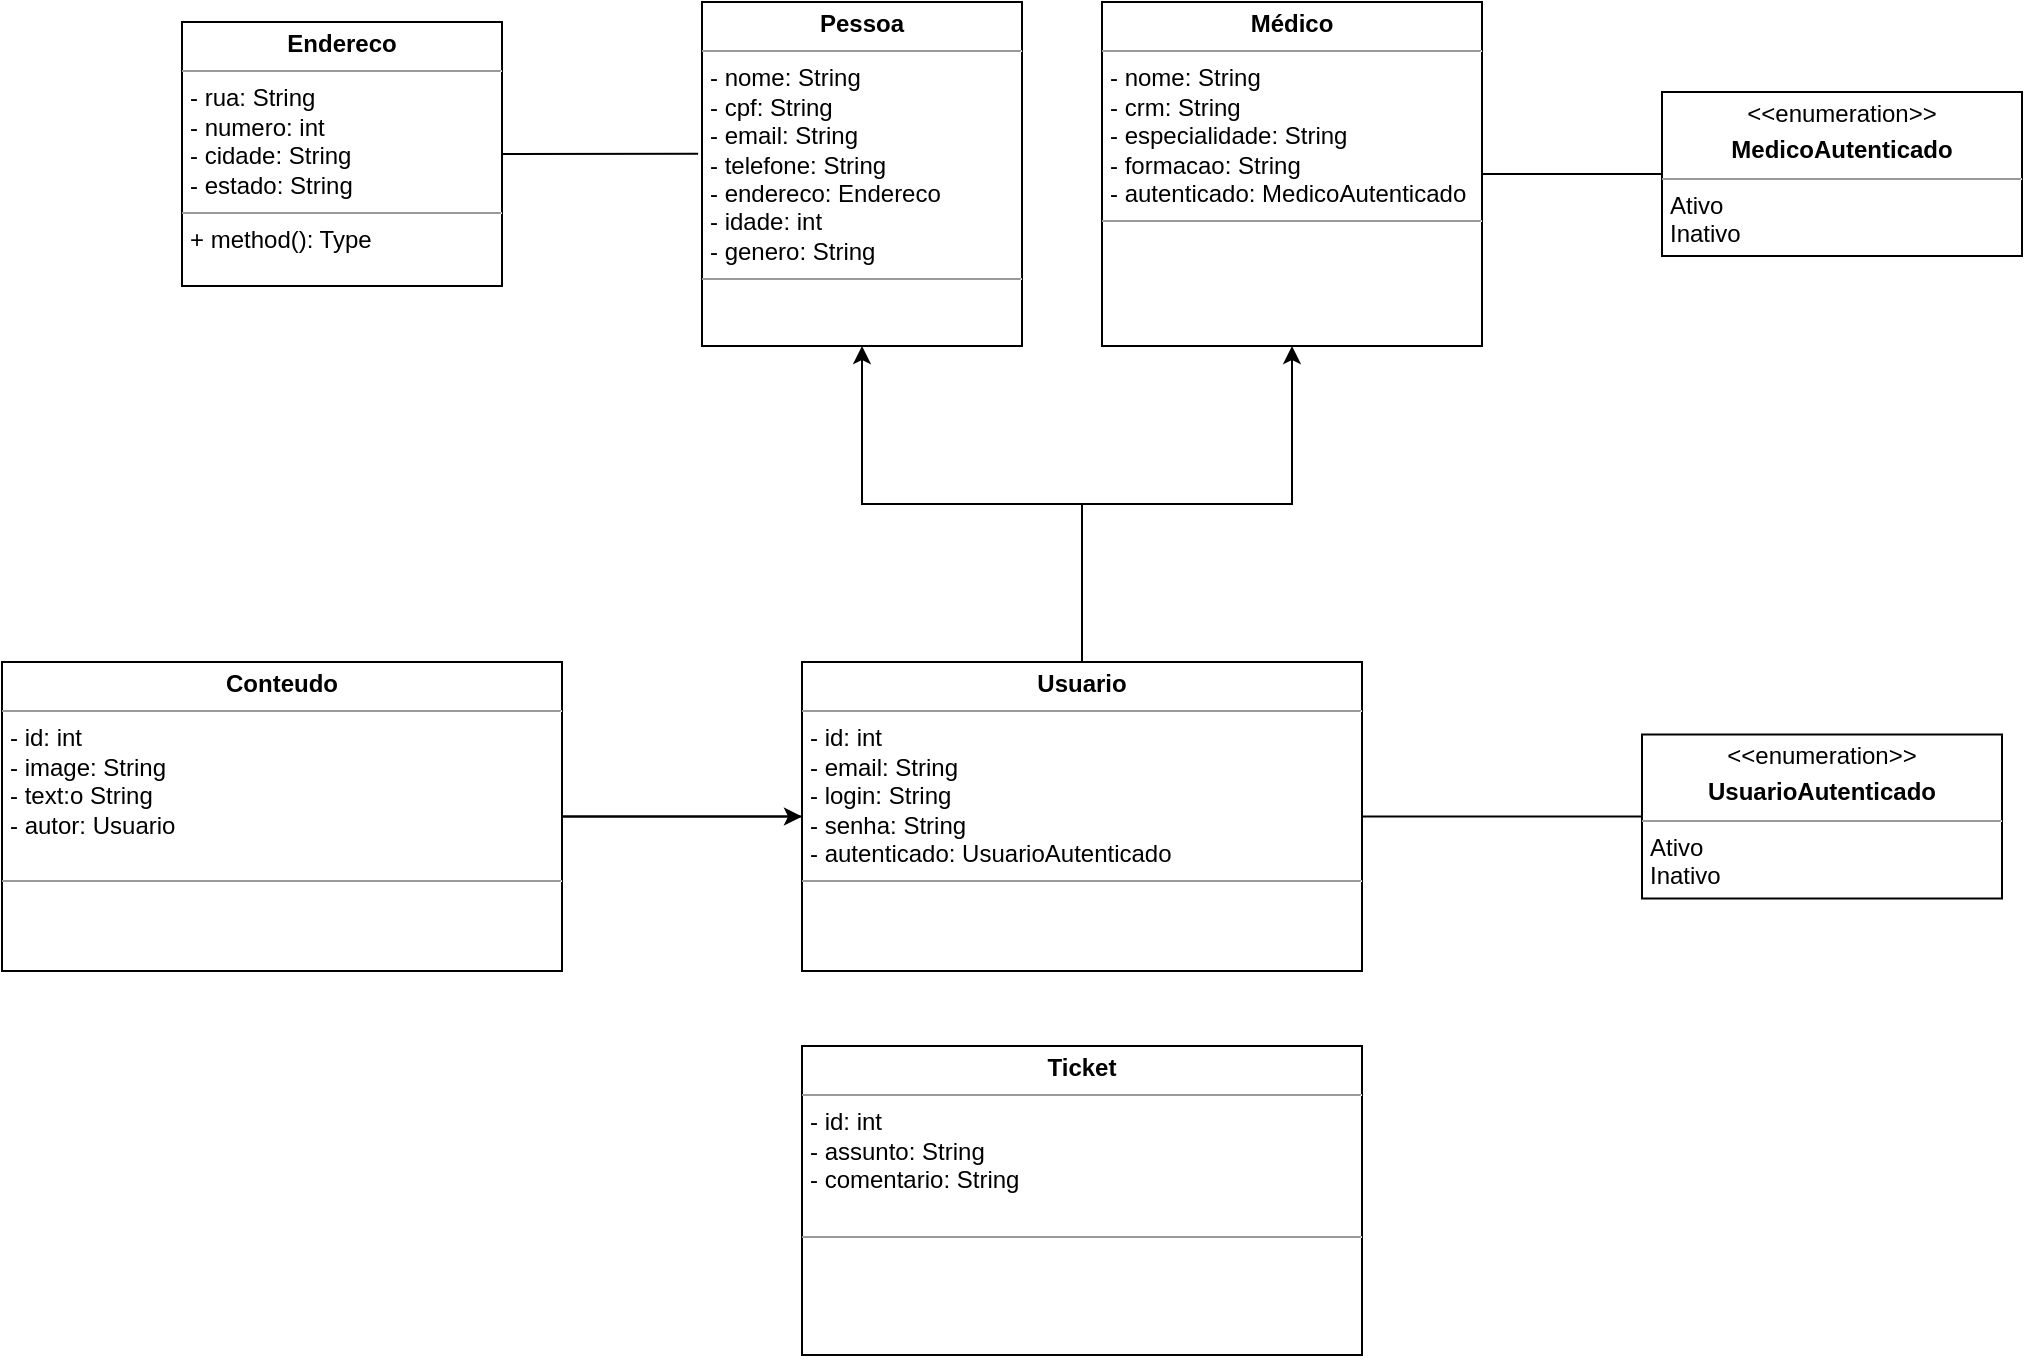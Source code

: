 <mxfile version="22.1.3" type="onedrive">
  <diagram name="Page-1" id="yt3PbTazscbh1tUFibb1">
    <mxGraphModel grid="1" page="1" gridSize="10" guides="1" tooltips="1" connect="1" arrows="1" fold="1" pageScale="1" pageWidth="827" pageHeight="1169" math="0" shadow="0">
      <root>
        <mxCell id="0" />
        <mxCell id="1" parent="0" />
        <mxCell id="-G2sGJ_zJt7v68Gyz7FN-1" style="edgeStyle=orthogonalEdgeStyle;rounded=0;orthogonalLoop=1;jettySize=auto;html=1;entryX=0.5;entryY=1;entryDx=0;entryDy=0;" edge="1" parent="1" source="jTrTciQwMnOm1P-j4nJb-38" target="jTrTciQwMnOm1P-j4nJb-55">
          <mxGeometry relative="1" as="geometry" />
        </mxCell>
        <mxCell id="yAOiADxSKjFgD-hoyCH_-4" style="edgeStyle=orthogonalEdgeStyle;rounded=0;orthogonalLoop=1;jettySize=auto;html=1;entryX=0.5;entryY=1;entryDx=0;entryDy=0;" edge="1" parent="1" source="jTrTciQwMnOm1P-j4nJb-38" target="yAOiADxSKjFgD-hoyCH_-1">
          <mxGeometry relative="1" as="geometry" />
        </mxCell>
        <mxCell id="jTrTciQwMnOm1P-j4nJb-38" value="&lt;p style=&quot;margin:0px;margin-top:4px;text-align:center;&quot;&gt;&lt;b&gt;Usuario&lt;/b&gt;&lt;/p&gt;&lt;hr size=&quot;1&quot;&gt;&lt;p style=&quot;margin:0px;margin-left:4px;&quot;&gt;&lt;span style=&quot;background-color: initial;&quot;&gt;- id: int&lt;/span&gt;&lt;br&gt;&lt;/p&gt;&lt;p style=&quot;margin:0px;margin-left:4px;&quot;&gt;&lt;span style=&quot;background-color: initial;&quot;&gt;- email: String&lt;/span&gt;&lt;/p&gt;&lt;p style=&quot;margin:0px;margin-left:4px;&quot;&gt;- login: String&lt;/p&gt;&lt;p style=&quot;margin:0px;margin-left:4px;&quot;&gt;- senha: String&lt;/p&gt;&lt;p style=&quot;margin:0px;margin-left:4px;&quot;&gt;- autenticado: UsuarioAutenticado&lt;/p&gt;&lt;hr size=&quot;1&quot;&gt;&lt;p style=&quot;margin:0px;margin-left:4px;&quot;&gt;&lt;br&gt;&lt;/p&gt;" style="verticalAlign=top;align=left;overflow=fill;fontSize=12;fontFamily=Helvetica;html=1;whiteSpace=wrap;" vertex="1" parent="1">
          <mxGeometry x="590" y="408" width="280" height="154.5" as="geometry" />
        </mxCell>
        <mxCell id="jTrTciQwMnOm1P-j4nJb-55" value="&lt;p style=&quot;margin:0px;margin-top:4px;text-align:center;&quot;&gt;&lt;b&gt;Pessoa&lt;/b&gt;&lt;/p&gt;&lt;hr size=&quot;1&quot;&gt;&lt;p style=&quot;border-color: var(--border-color); margin: 0px 0px 0px 4px;&quot;&gt;- nome: String&lt;/p&gt;&lt;p style=&quot;border-color: var(--border-color); margin: 0px 0px 0px 4px;&quot;&gt;- cpf: String&lt;/p&gt;&lt;p style=&quot;border-color: var(--border-color); margin: 0px 0px 0px 4px;&quot;&gt;- email: String&lt;/p&gt;&lt;p style=&quot;border-color: var(--border-color); margin: 0px 0px 0px 4px;&quot;&gt;- telefone: String&lt;/p&gt;&lt;p style=&quot;border-color: var(--border-color); margin: 0px 0px 0px 4px;&quot;&gt;- endereco: Endereco&lt;/p&gt;&lt;p style=&quot;border-color: var(--border-color); margin: 0px 0px 0px 4px;&quot;&gt;- idade: int&lt;/p&gt;&lt;p style=&quot;border-color: var(--border-color); margin: 0px 0px 0px 4px;&quot;&gt;- genero: String&lt;/p&gt;&lt;hr size=&quot;1&quot;&gt;&lt;p style=&quot;margin:0px;margin-left:4px;&quot;&gt;&lt;br&gt;&lt;/p&gt;" style="verticalAlign=top;align=left;overflow=fill;fontSize=12;fontFamily=Helvetica;html=1;whiteSpace=wrap;" vertex="1" parent="1">
          <mxGeometry x="540" y="78" width="160" height="172" as="geometry" />
        </mxCell>
        <mxCell id="yAOiADxSKjFgD-hoyCH_-11" style="edgeStyle=orthogonalEdgeStyle;rounded=0;orthogonalLoop=1;jettySize=auto;html=1;" edge="1" parent="1" source="v7zKxzkplhhZSqEb4Fmy-1" target="jTrTciQwMnOm1P-j4nJb-38">
          <mxGeometry relative="1" as="geometry" />
        </mxCell>
        <mxCell id="v7zKxzkplhhZSqEb4Fmy-1" value="&lt;p style=&quot;margin:0px;margin-top:4px;text-align:center;&quot;&gt;&lt;b&gt;Conteudo&lt;/b&gt;&lt;/p&gt;&lt;hr size=&quot;1&quot;&gt;&lt;p style=&quot;margin:0px;margin-left:4px;&quot;&gt;- id: int&lt;/p&gt;&lt;p style=&quot;margin:0px;margin-left:4px;&quot;&gt;- image: String&lt;/p&gt;&lt;p style=&quot;margin:0px;margin-left:4px;&quot;&gt;- text:o String&lt;/p&gt;&lt;p style=&quot;margin:0px;margin-left:4px;&quot;&gt;- autor: Usuario&lt;/p&gt;&lt;p style=&quot;margin:0px;margin-left:4px;&quot;&gt;&lt;br&gt;&lt;/p&gt;&lt;hr size=&quot;1&quot;&gt;&lt;p style=&quot;margin:0px;margin-left:4px;&quot;&gt;&lt;br&gt;&lt;/p&gt;" style="verticalAlign=top;align=left;overflow=fill;fontSize=12;fontFamily=Helvetica;html=1;whiteSpace=wrap;" vertex="1" parent="1">
          <mxGeometry x="190" y="408" width="280" height="154.5" as="geometry" />
        </mxCell>
        <mxCell id="yAOiADxSKjFgD-hoyCH_-1" value="&lt;p style=&quot;margin:0px;margin-top:4px;text-align:center;&quot;&gt;&lt;b&gt;Médico&lt;/b&gt;&lt;/p&gt;&lt;hr size=&quot;1&quot;&gt;&lt;p style=&quot;border-color: var(--border-color); margin: 0px 0px 0px 4px;&quot;&gt;- nome: String&lt;/p&gt;&lt;p style=&quot;border-color: var(--border-color); margin: 0px 0px 0px 4px;&quot;&gt;- crm: String&lt;br&gt;&lt;/p&gt;&lt;p style=&quot;border-color: var(--border-color); margin: 0px 0px 0px 4px;&quot;&gt;- especialidade: String&lt;/p&gt;&lt;p style=&quot;border-color: var(--border-color); margin: 0px 0px 0px 4px;&quot;&gt;- formacao: String&lt;/p&gt;&lt;p style=&quot;border-color: var(--border-color); margin: 0px 0px 0px 4px;&quot;&gt;- autenticado: MedicoAutenticado&lt;/p&gt;&lt;hr size=&quot;1&quot;&gt;&lt;p style=&quot;margin:0px;margin-left:4px;&quot;&gt;&lt;br&gt;&lt;/p&gt;" style="verticalAlign=top;align=left;overflow=fill;fontSize=12;fontFamily=Helvetica;html=1;whiteSpace=wrap;" vertex="1" parent="1">
          <mxGeometry x="740" y="78" width="190" height="172" as="geometry" />
        </mxCell>
        <mxCell id="yAOiADxSKjFgD-hoyCH_-2" value="&lt;p style=&quot;margin:0px;margin-top:4px;text-align:center;&quot;&gt;&lt;b&gt;Endereco&lt;/b&gt;&lt;/p&gt;&lt;hr size=&quot;1&quot;&gt;&lt;p style=&quot;margin:0px;margin-left:4px;&quot;&gt;- rua: String&lt;br&gt;&lt;/p&gt;&lt;p style=&quot;margin:0px;margin-left:4px;&quot;&gt;- numero: int&lt;/p&gt;&lt;p style=&quot;margin:0px;margin-left:4px;&quot;&gt;- cidade: String&lt;/p&gt;&lt;p style=&quot;margin:0px;margin-left:4px;&quot;&gt;- estado: String&lt;/p&gt;&lt;hr size=&quot;1&quot;&gt;&lt;p style=&quot;margin:0px;margin-left:4px;&quot;&gt;+ method(): Type&lt;/p&gt;" style="verticalAlign=top;align=left;overflow=fill;fontSize=12;fontFamily=Helvetica;html=1;whiteSpace=wrap;" vertex="1" parent="1">
          <mxGeometry x="280" y="88" width="160" height="132" as="geometry" />
        </mxCell>
        <mxCell id="yAOiADxSKjFgD-hoyCH_-5" value="" style="endArrow=none;html=1;rounded=0;entryX=1;entryY=0.5;entryDx=0;entryDy=0;exitX=-0.012;exitY=0.441;exitDx=0;exitDy=0;exitPerimeter=0;" edge="1" parent="1" source="jTrTciQwMnOm1P-j4nJb-55" target="yAOiADxSKjFgD-hoyCH_-2">
          <mxGeometry width="50" height="50" relative="1" as="geometry">
            <mxPoint x="800" y="448" as="sourcePoint" />
            <mxPoint x="850" y="398" as="targetPoint" />
          </mxGeometry>
        </mxCell>
        <mxCell id="yAOiADxSKjFgD-hoyCH_-6" value="&lt;p style=&quot;margin:0px;margin-top:4px;text-align:center;&quot;&gt;&amp;lt;&amp;lt;enumeration&amp;gt;&amp;gt;&lt;/p&gt;&lt;p style=&quot;margin:0px;margin-top:4px;text-align:center;&quot;&gt;&lt;b&gt;MedicoAutenticado&lt;/b&gt;&lt;/p&gt;&lt;hr size=&quot;1&quot;&gt;&lt;p style=&quot;margin:0px;margin-left:4px;&quot;&gt;Ativo&lt;/p&gt;&lt;p style=&quot;margin:0px;margin-left:4px;&quot;&gt;Inativo&lt;/p&gt;" style="verticalAlign=top;align=left;overflow=fill;fontSize=12;fontFamily=Helvetica;html=1;whiteSpace=wrap;" vertex="1" parent="1">
          <mxGeometry x="1020" y="123" width="180" height="82" as="geometry" />
        </mxCell>
        <mxCell id="yAOiADxSKjFgD-hoyCH_-8" value="&lt;p style=&quot;margin:0px;margin-top:4px;text-align:center;&quot;&gt;&amp;lt;&amp;lt;enumeration&amp;gt;&amp;gt;&lt;/p&gt;&lt;p style=&quot;margin:0px;margin-top:4px;text-align:center;&quot;&gt;&lt;b&gt;UsuarioAutenticado&lt;/b&gt;&lt;/p&gt;&lt;hr size=&quot;1&quot;&gt;&lt;p style=&quot;margin:0px;margin-left:4px;&quot;&gt;Ativo&lt;/p&gt;&lt;p style=&quot;margin:0px;margin-left:4px;&quot;&gt;Inativo&lt;/p&gt;" style="verticalAlign=top;align=left;overflow=fill;fontSize=12;fontFamily=Helvetica;html=1;whiteSpace=wrap;" vertex="1" parent="1">
          <mxGeometry x="1010" y="444.25" width="180" height="82" as="geometry" />
        </mxCell>
        <mxCell id="yAOiADxSKjFgD-hoyCH_-9" value="" style="endArrow=none;html=1;rounded=0;entryX=1;entryY=0.5;entryDx=0;entryDy=0;exitX=0;exitY=0.5;exitDx=0;exitDy=0;" edge="1" parent="1" source="jTrTciQwMnOm1P-j4nJb-38" target="v7zKxzkplhhZSqEb4Fmy-1">
          <mxGeometry width="50" height="50" relative="1" as="geometry">
            <mxPoint x="568" y="483.75" as="sourcePoint" />
            <mxPoint x="470" y="483.75" as="targetPoint" />
          </mxGeometry>
        </mxCell>
        <mxCell id="yAOiADxSKjFgD-hoyCH_-10" value="" style="endArrow=none;html=1;rounded=0;entryX=1;entryY=0.5;entryDx=0;entryDy=0;exitX=0;exitY=0.5;exitDx=0;exitDy=0;" edge="1" parent="1" source="yAOiADxSKjFgD-hoyCH_-8" target="jTrTciQwMnOm1P-j4nJb-38">
          <mxGeometry width="50" height="50" relative="1" as="geometry">
            <mxPoint x="600" y="494" as="sourcePoint" />
            <mxPoint x="480" y="494" as="targetPoint" />
          </mxGeometry>
        </mxCell>
        <mxCell id="yAOiADxSKjFgD-hoyCH_-12" value="" style="endArrow=none;html=1;rounded=0;entryX=1;entryY=0.5;entryDx=0;entryDy=0;exitX=0;exitY=0.5;exitDx=0;exitDy=0;" edge="1" parent="1" source="yAOiADxSKjFgD-hoyCH_-6" target="yAOiADxSKjFgD-hoyCH_-1">
          <mxGeometry width="50" height="50" relative="1" as="geometry">
            <mxPoint x="610" y="504" as="sourcePoint" />
            <mxPoint x="490" y="504" as="targetPoint" />
          </mxGeometry>
        </mxCell>
        <mxCell id="S1jSm30WDXMHJP7JFNrY-1" value="&lt;p style=&quot;margin:0px;margin-top:4px;text-align:center;&quot;&gt;&lt;b&gt;Ticket&lt;/b&gt;&lt;/p&gt;&lt;hr size=&quot;1&quot;&gt;&lt;p style=&quot;margin:0px;margin-left:4px;&quot;&gt;- id: int&lt;/p&gt;&lt;p style=&quot;margin:0px;margin-left:4px;&quot;&gt;- assunto: String&lt;/p&gt;&lt;p style=&quot;margin:0px;margin-left:4px;&quot;&gt;- comentario: String&lt;/p&gt;&lt;p style=&quot;margin:0px;margin-left:4px;&quot;&gt;&lt;br&gt;&lt;/p&gt;&lt;hr size=&quot;1&quot;&gt;&lt;p style=&quot;margin:0px;margin-left:4px;&quot;&gt;&lt;br&gt;&lt;/p&gt;" style="verticalAlign=top;align=left;overflow=fill;fontSize=12;fontFamily=Helvetica;html=1;whiteSpace=wrap;" vertex="1" parent="1">
          <mxGeometry x="590" y="600" width="280" height="154.5" as="geometry" />
        </mxCell>
      </root>
    </mxGraphModel>
  </diagram>
</mxfile>
